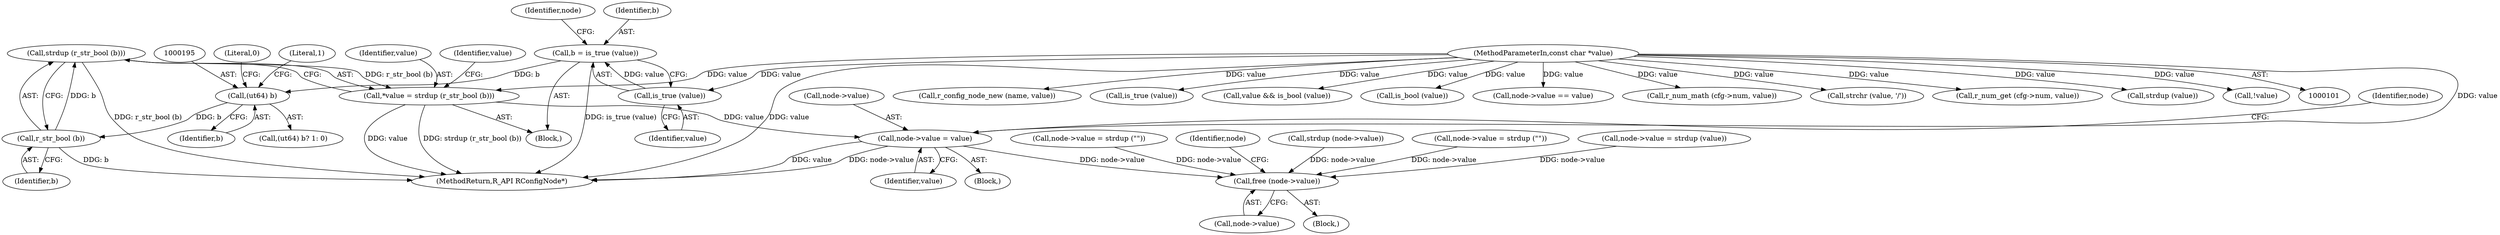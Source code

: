 digraph "0_radare2_f85bc674b2a2256a364fe796351bc1971e106005@API" {
"1000202" [label="(Call,strdup (r_str_bool (b)))"];
"1000203" [label="(Call,r_str_bool (b))"];
"1000194" [label="(Call,(ut64) b)"];
"1000185" [label="(Call,b = is_true (value))"];
"1000187" [label="(Call,is_true (value))"];
"1000104" [label="(MethodParameterIn,const char *value)"];
"1000200" [label="(Call,*value = strdup (r_str_bool (b)))"];
"1000212" [label="(Call,node->value = value)"];
"1000404" [label="(Call,free (node->value))"];
"1000183" [label="(Block,)"];
"1000198" [label="(Literal,0)"];
"1000185" [label="(Call,b = is_true (value))"];
"1000317" [label="(Call,r_config_node_new (name, value))"];
"1000187" [label="(Call,is_true (value))"];
"1000339" [label="(Call,is_true (value))"];
"1000194" [label="(Call,(ut64) b)"];
"1000212" [label="(Call,node->value = value)"];
"1000227" [label="(Call,node->value = strdup (\"\"))"];
"1000324" [label="(Call,value && is_bool (value))"];
"1000422" [label="(MethodReturn,R_API RConfigNode*)"];
"1000200" [label="(Call,*value = strdup (r_str_bool (b)))"];
"1000193" [label="(Call,(ut64) b? 1: 0)"];
"1000410" [label="(Identifier,node)"];
"1000197" [label="(Literal,1)"];
"1000404" [label="(Call,free (node->value))"];
"1000156" [label="(Call,strdup (node->value))"];
"1000326" [label="(Call,is_bool (value))"];
"1000188" [label="(Identifier,value)"];
"1000216" [label="(Identifier,value)"];
"1000171" [label="(Call,node->value = strdup (\"\"))"];
"1000191" [label="(Identifier,node)"];
"1000104" [label="(MethodParameterIn,const char *value)"];
"1000241" [label="(Call,node->value == value)"];
"1000254" [label="(Call,node->value = strdup (value))"];
"1000213" [label="(Call,node->value)"];
"1000287" [label="(Call,r_num_math (cfg->num, value))"];
"1000405" [label="(Call,node->value)"];
"1000202" [label="(Call,strdup (r_str_bool (b)))"];
"1000201" [label="(Identifier,value)"];
"1000206" [label="(Identifier,value)"];
"1000393" [label="(Block,)"];
"1000268" [label="(Call,strchr (value, '/'))"];
"1000186" [label="(Identifier,b)"];
"1000276" [label="(Call,r_num_get (cfg->num, value))"];
"1000258" [label="(Call,strdup (value))"];
"1000376" [label="(Identifier,node)"];
"1000220" [label="(Call,!value)"];
"1000207" [label="(Block,)"];
"1000196" [label="(Identifier,b)"];
"1000203" [label="(Call,r_str_bool (b))"];
"1000204" [label="(Identifier,b)"];
"1000202" -> "1000200"  [label="AST: "];
"1000202" -> "1000203"  [label="CFG: "];
"1000203" -> "1000202"  [label="AST: "];
"1000200" -> "1000202"  [label="CFG: "];
"1000202" -> "1000422"  [label="DDG: r_str_bool (b)"];
"1000202" -> "1000200"  [label="DDG: r_str_bool (b)"];
"1000203" -> "1000202"  [label="DDG: b"];
"1000203" -> "1000204"  [label="CFG: "];
"1000204" -> "1000203"  [label="AST: "];
"1000203" -> "1000422"  [label="DDG: b"];
"1000194" -> "1000203"  [label="DDG: b"];
"1000194" -> "1000193"  [label="AST: "];
"1000194" -> "1000196"  [label="CFG: "];
"1000195" -> "1000194"  [label="AST: "];
"1000196" -> "1000194"  [label="AST: "];
"1000197" -> "1000194"  [label="CFG: "];
"1000198" -> "1000194"  [label="CFG: "];
"1000185" -> "1000194"  [label="DDG: b"];
"1000185" -> "1000183"  [label="AST: "];
"1000185" -> "1000187"  [label="CFG: "];
"1000186" -> "1000185"  [label="AST: "];
"1000187" -> "1000185"  [label="AST: "];
"1000191" -> "1000185"  [label="CFG: "];
"1000185" -> "1000422"  [label="DDG: is_true (value)"];
"1000187" -> "1000185"  [label="DDG: value"];
"1000187" -> "1000188"  [label="CFG: "];
"1000188" -> "1000187"  [label="AST: "];
"1000104" -> "1000187"  [label="DDG: value"];
"1000104" -> "1000101"  [label="AST: "];
"1000104" -> "1000422"  [label="DDG: value"];
"1000104" -> "1000200"  [label="DDG: value"];
"1000104" -> "1000212"  [label="DDG: value"];
"1000104" -> "1000220"  [label="DDG: value"];
"1000104" -> "1000241"  [label="DDG: value"];
"1000104" -> "1000258"  [label="DDG: value"];
"1000104" -> "1000268"  [label="DDG: value"];
"1000104" -> "1000276"  [label="DDG: value"];
"1000104" -> "1000287"  [label="DDG: value"];
"1000104" -> "1000317"  [label="DDG: value"];
"1000104" -> "1000324"  [label="DDG: value"];
"1000104" -> "1000326"  [label="DDG: value"];
"1000104" -> "1000339"  [label="DDG: value"];
"1000200" -> "1000183"  [label="AST: "];
"1000201" -> "1000200"  [label="AST: "];
"1000206" -> "1000200"  [label="CFG: "];
"1000200" -> "1000422"  [label="DDG: value"];
"1000200" -> "1000422"  [label="DDG: strdup (r_str_bool (b))"];
"1000200" -> "1000212"  [label="DDG: value"];
"1000212" -> "1000207"  [label="AST: "];
"1000212" -> "1000216"  [label="CFG: "];
"1000213" -> "1000212"  [label="AST: "];
"1000216" -> "1000212"  [label="AST: "];
"1000376" -> "1000212"  [label="CFG: "];
"1000212" -> "1000422"  [label="DDG: value"];
"1000212" -> "1000422"  [label="DDG: node->value"];
"1000212" -> "1000404"  [label="DDG: node->value"];
"1000404" -> "1000393"  [label="AST: "];
"1000404" -> "1000405"  [label="CFG: "];
"1000405" -> "1000404"  [label="AST: "];
"1000410" -> "1000404"  [label="CFG: "];
"1000171" -> "1000404"  [label="DDG: node->value"];
"1000156" -> "1000404"  [label="DDG: node->value"];
"1000254" -> "1000404"  [label="DDG: node->value"];
"1000227" -> "1000404"  [label="DDG: node->value"];
}
